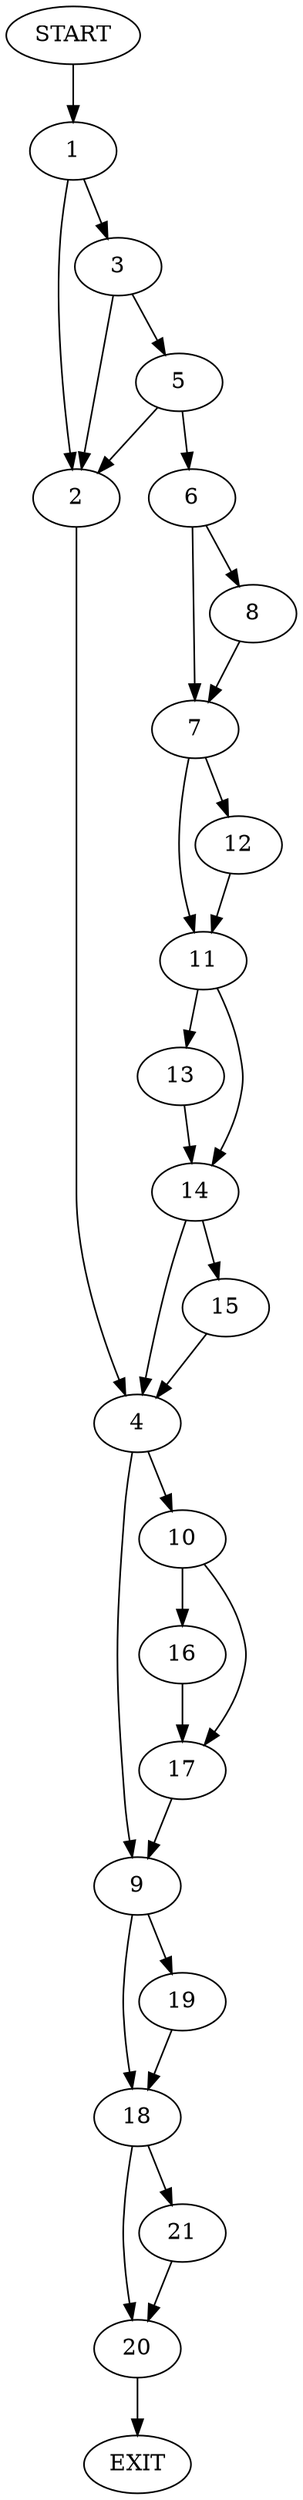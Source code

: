 digraph {
0 [label="START"]
22 [label="EXIT"]
0 -> 1
1 -> 2
1 -> 3
2 -> 4
3 -> 2
3 -> 5
5 -> 2
5 -> 6
6 -> 7
6 -> 8
4 -> 9
4 -> 10
8 -> 7
7 -> 11
7 -> 12
11 -> 13
11 -> 14
12 -> 11
13 -> 14
14 -> 15
14 -> 4
15 -> 4
10 -> 16
10 -> 17
9 -> 18
9 -> 19
16 -> 17
17 -> 9
18 -> 20
18 -> 21
19 -> 18
20 -> 22
21 -> 20
}
